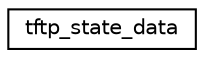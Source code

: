digraph "Graphical Class Hierarchy"
{
  edge [fontname="Helvetica",fontsize="10",labelfontname="Helvetica",labelfontsize="10"];
  node [fontname="Helvetica",fontsize="10",shape=record];
  rankdir="LR";
  Node0 [label="tftp_state_data",height=0.2,width=0.4,color="black", fillcolor="white", style="filled",URL="$structtftp__state__data.html"];
}
